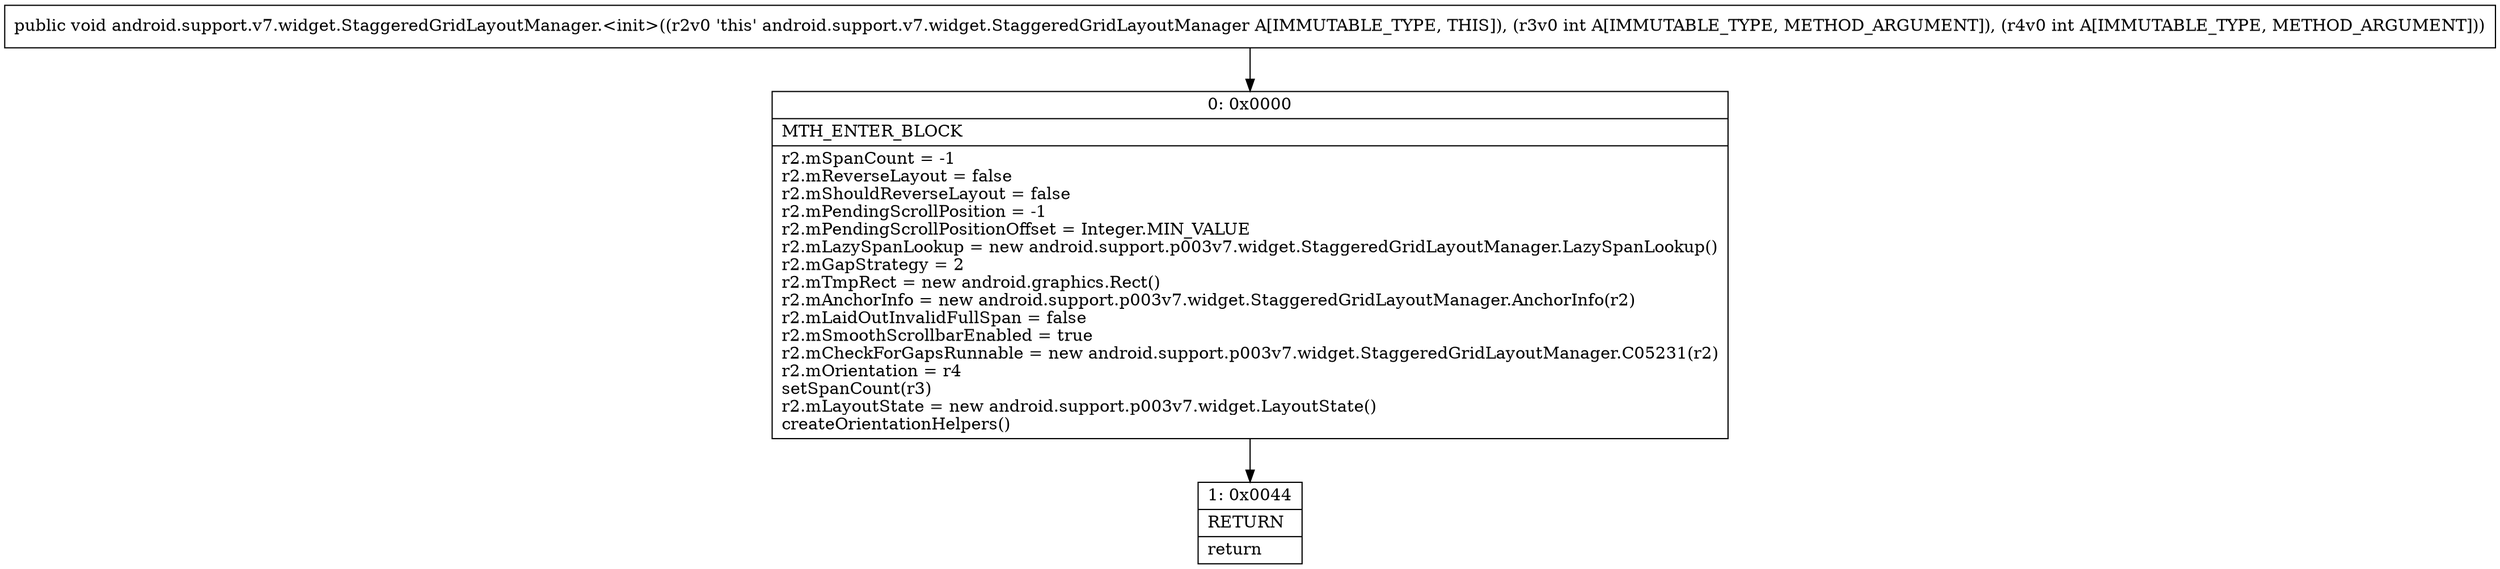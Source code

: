 digraph "CFG forandroid.support.v7.widget.StaggeredGridLayoutManager.\<init\>(II)V" {
Node_0 [shape=record,label="{0\:\ 0x0000|MTH_ENTER_BLOCK\l|r2.mSpanCount = \-1\lr2.mReverseLayout = false\lr2.mShouldReverseLayout = false\lr2.mPendingScrollPosition = \-1\lr2.mPendingScrollPositionOffset = Integer.MIN_VALUE\lr2.mLazySpanLookup = new android.support.p003v7.widget.StaggeredGridLayoutManager.LazySpanLookup()\lr2.mGapStrategy = 2\lr2.mTmpRect = new android.graphics.Rect()\lr2.mAnchorInfo = new android.support.p003v7.widget.StaggeredGridLayoutManager.AnchorInfo(r2)\lr2.mLaidOutInvalidFullSpan = false\lr2.mSmoothScrollbarEnabled = true\lr2.mCheckForGapsRunnable = new android.support.p003v7.widget.StaggeredGridLayoutManager.C05231(r2)\lr2.mOrientation = r4\lsetSpanCount(r3)\lr2.mLayoutState = new android.support.p003v7.widget.LayoutState()\lcreateOrientationHelpers()\l}"];
Node_1 [shape=record,label="{1\:\ 0x0044|RETURN\l|return\l}"];
MethodNode[shape=record,label="{public void android.support.v7.widget.StaggeredGridLayoutManager.\<init\>((r2v0 'this' android.support.v7.widget.StaggeredGridLayoutManager A[IMMUTABLE_TYPE, THIS]), (r3v0 int A[IMMUTABLE_TYPE, METHOD_ARGUMENT]), (r4v0 int A[IMMUTABLE_TYPE, METHOD_ARGUMENT])) }"];
MethodNode -> Node_0;
Node_0 -> Node_1;
}

